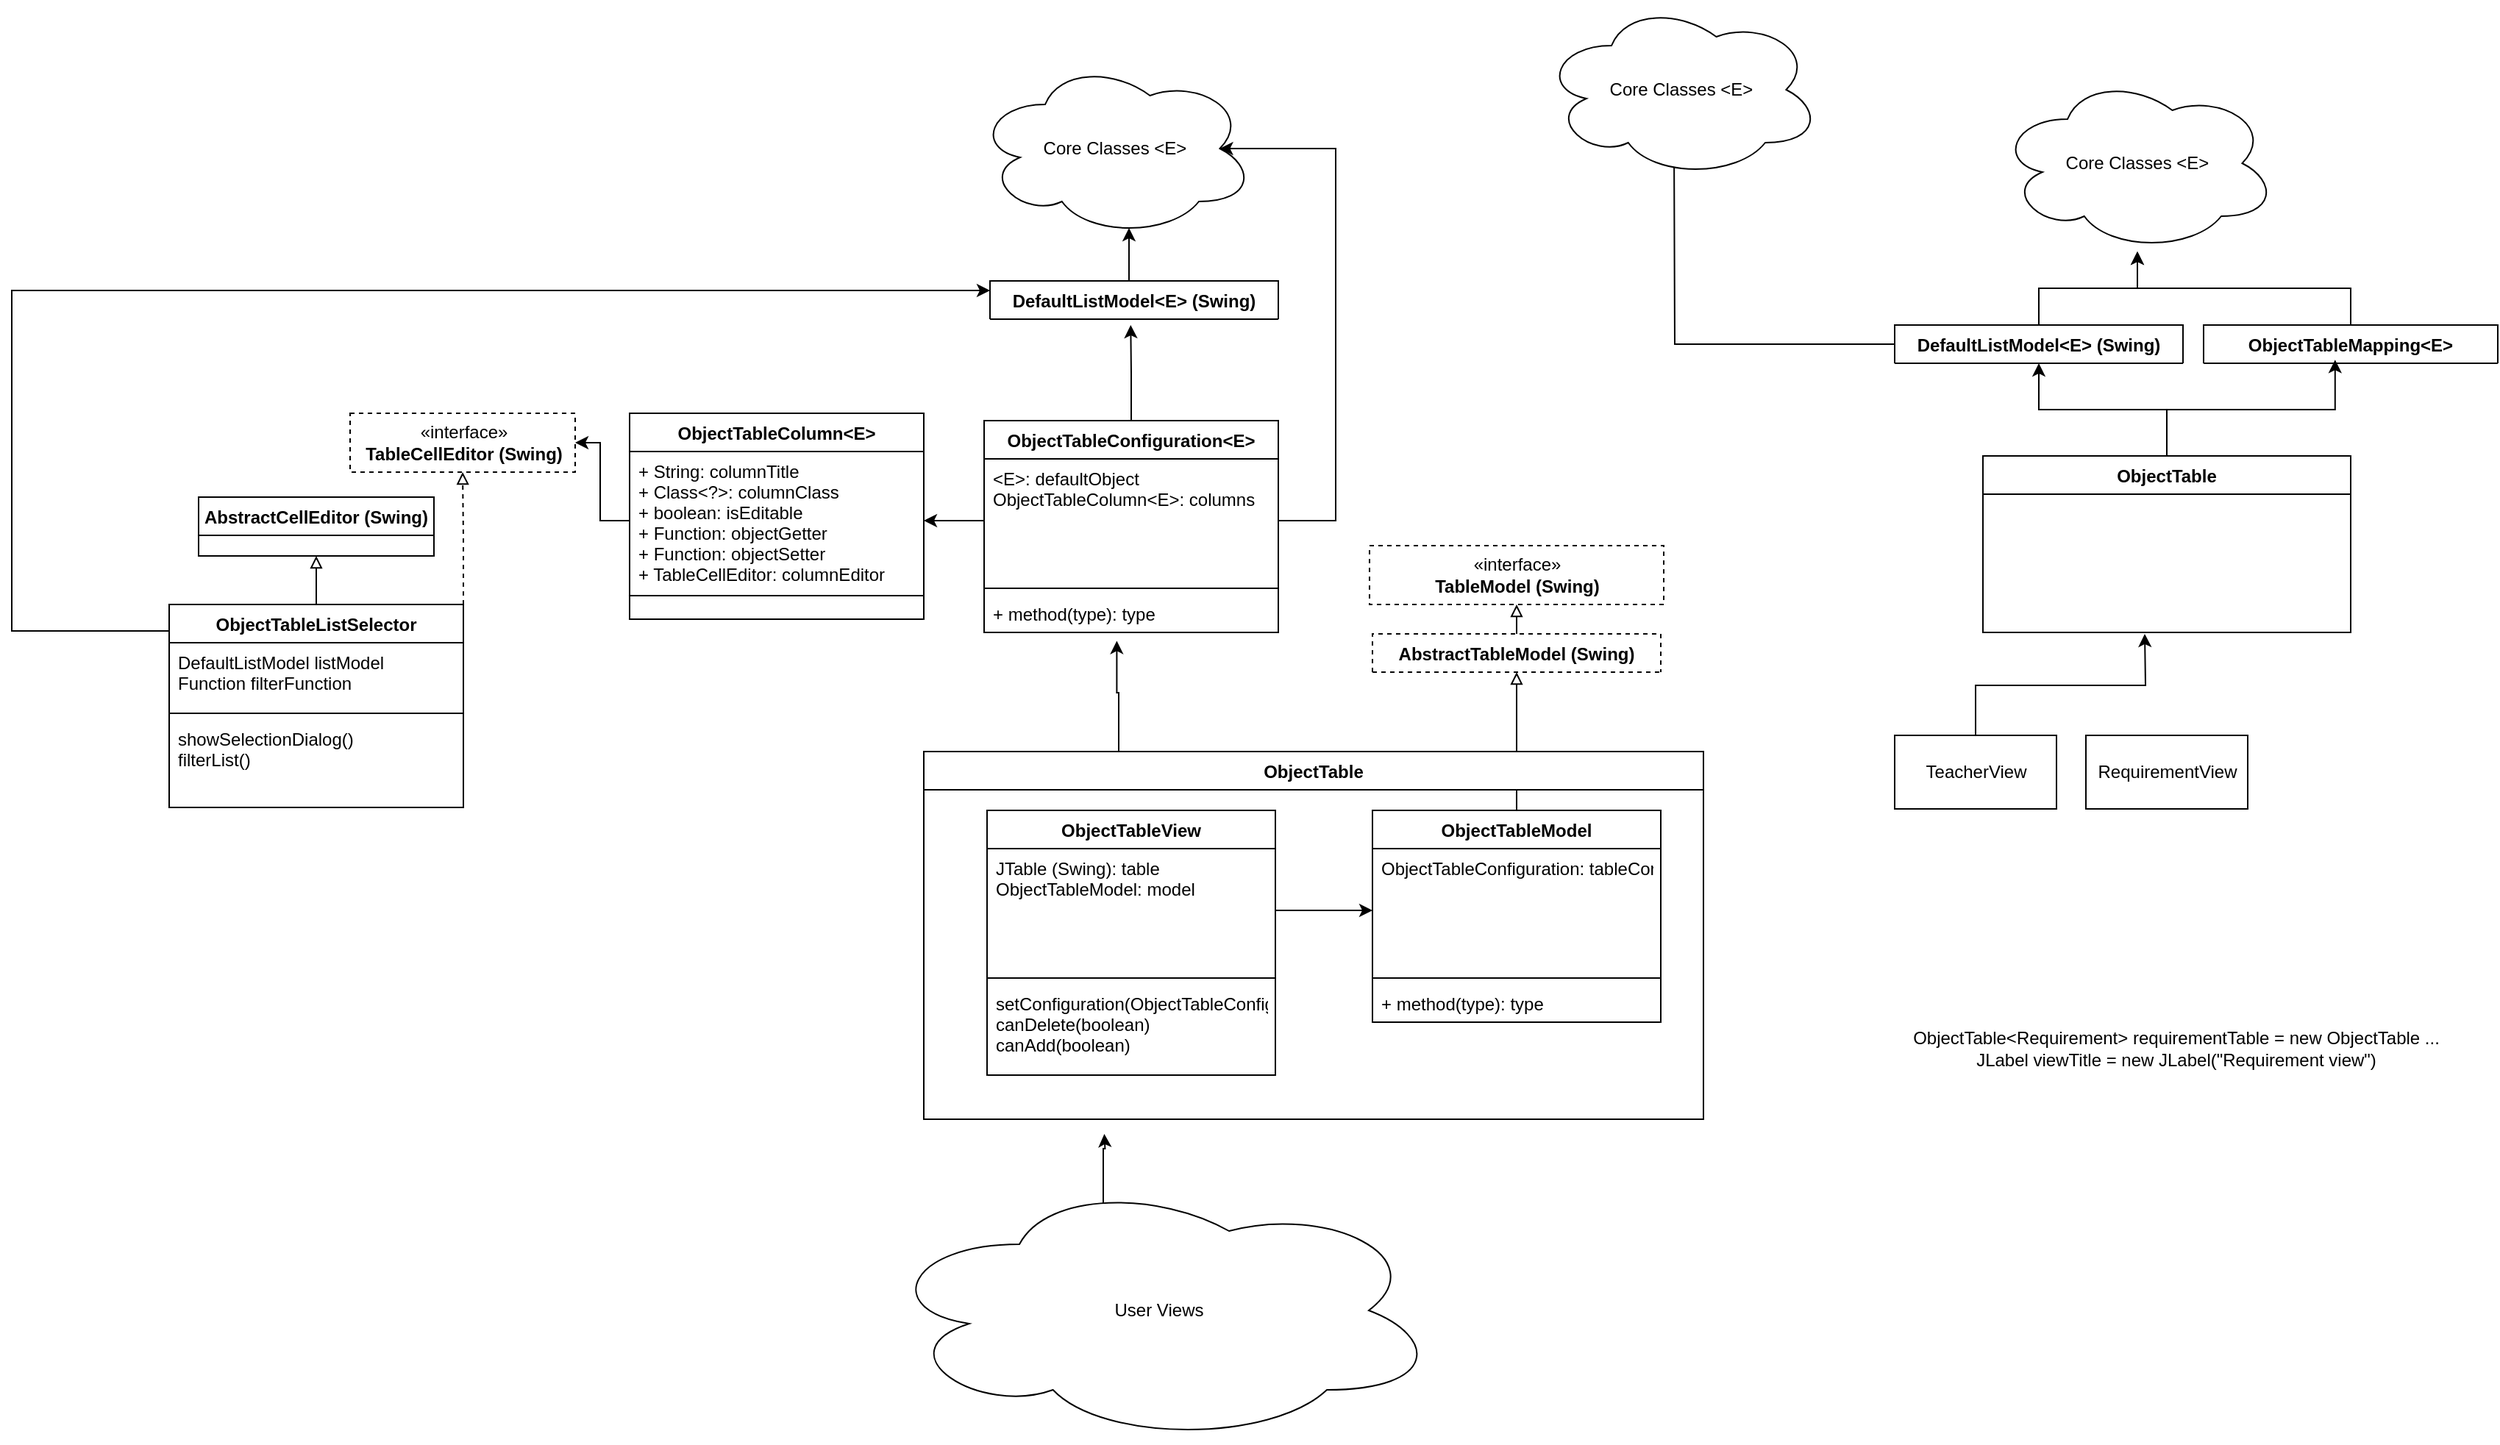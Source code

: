 <mxfile version="12.7.3" type="github">
  <diagram id="yR2Gor9ruamAWIbCoqqN" name="Page-1">
    <mxGraphModel dx="2674" dy="652" grid="1" gridSize="10" guides="1" tooltips="1" connect="1" arrows="1" fold="1" page="1" pageScale="1" pageWidth="827" pageHeight="1169" math="0" shadow="0">
      <root>
        <mxCell id="0" />
        <mxCell id="1" parent="0" />
        <mxCell id="JNVVw3jcgGkLt60qgmyi-7" value="Core Classes &amp;lt;E&amp;gt;" style="ellipse;shape=cloud;whiteSpace=wrap;html=1;" vertex="1" parent="1">
          <mxGeometry x="-255" y="40" width="190" height="120" as="geometry" />
        </mxCell>
        <mxCell id="JNVVw3jcgGkLt60qgmyi-88" style="edgeStyle=orthogonalEdgeStyle;rounded=0;orthogonalLoop=1;jettySize=auto;html=1;exitX=0.5;exitY=0;exitDx=0;exitDy=0;entryX=0.55;entryY=0.95;entryDx=0;entryDy=0;entryPerimeter=0;startArrow=none;startFill=0;endArrow=classic;endFill=1;" edge="1" parent="1" source="JNVVw3jcgGkLt60qgmyi-12" target="JNVVw3jcgGkLt60qgmyi-7">
          <mxGeometry relative="1" as="geometry" />
        </mxCell>
        <mxCell id="JNVVw3jcgGkLt60qgmyi-12" value="DefaultListModel&lt;E&gt; (Swing)" style="swimlane;fontStyle=1;align=center;verticalAlign=top;childLayout=stackLayout;horizontal=1;startSize=26;horizontalStack=0;resizeParent=1;resizeParentMax=0;resizeLast=0;collapsible=1;marginBottom=0;" vertex="1" collapsed="1" parent="1">
          <mxGeometry x="-245" y="190" width="196" height="26" as="geometry">
            <mxRectangle x="310" y="170" width="160" height="86" as="alternateBounds" />
          </mxGeometry>
        </mxCell>
        <mxCell id="JNVVw3jcgGkLt60qgmyi-13" value="." style="text;strokeColor=none;fillColor=none;align=left;verticalAlign=top;spacingLeft=4;spacingRight=4;overflow=hidden;rotatable=0;points=[[0,0.5],[1,0.5]];portConstraint=eastwest;" vertex="1" parent="JNVVw3jcgGkLt60qgmyi-12">
          <mxGeometry y="26" width="196" height="26" as="geometry" />
        </mxCell>
        <mxCell id="JNVVw3jcgGkLt60qgmyi-14" value="" style="line;strokeWidth=1;fillColor=none;align=left;verticalAlign=middle;spacingTop=-1;spacingLeft=3;spacingRight=3;rotatable=0;labelPosition=right;points=[];portConstraint=eastwest;" vertex="1" parent="JNVVw3jcgGkLt60qgmyi-12">
          <mxGeometry y="52" width="196" height="8" as="geometry" />
        </mxCell>
        <mxCell id="JNVVw3jcgGkLt60qgmyi-15" value="." style="text;strokeColor=none;fillColor=none;align=left;verticalAlign=top;spacingLeft=4;spacingRight=4;overflow=hidden;rotatable=0;points=[[0,0.5],[1,0.5]];portConstraint=eastwest;" vertex="1" parent="JNVVw3jcgGkLt60qgmyi-12">
          <mxGeometry y="60" width="196" height="26" as="geometry" />
        </mxCell>
        <mxCell id="JNVVw3jcgGkLt60qgmyi-25" value="ObjectTableColumn&lt;E&gt;" style="swimlane;fontStyle=1;align=center;verticalAlign=top;childLayout=stackLayout;horizontal=1;startSize=26;horizontalStack=0;resizeParent=1;resizeParentMax=0;resizeLast=0;collapsible=1;marginBottom=0;" vertex="1" parent="1">
          <mxGeometry x="-490" y="280" width="200" height="140" as="geometry" />
        </mxCell>
        <mxCell id="JNVVw3jcgGkLt60qgmyi-26" value="+ String: columnTitle&#xa;+ Class&lt;?&gt;: columnClass&#xa;+ boolean: isEditable&#xa;+ Function: objectGetter&#xa;+ Function: objectSetter&#xa;+ TableCellEditor: columnEditor&#xa;" style="text;strokeColor=none;fillColor=none;align=left;verticalAlign=top;spacingLeft=4;spacingRight=4;overflow=hidden;rotatable=0;points=[[0,0.5],[1,0.5]];portConstraint=eastwest;" vertex="1" parent="JNVVw3jcgGkLt60qgmyi-25">
          <mxGeometry y="26" width="200" height="94" as="geometry" />
        </mxCell>
        <mxCell id="JNVVw3jcgGkLt60qgmyi-27" value="" style="line;strokeWidth=1;fillColor=none;align=left;verticalAlign=middle;spacingTop=-1;spacingLeft=3;spacingRight=3;rotatable=0;labelPosition=right;points=[];portConstraint=eastwest;" vertex="1" parent="JNVVw3jcgGkLt60qgmyi-25">
          <mxGeometry y="120" width="200" height="8" as="geometry" />
        </mxCell>
        <mxCell id="JNVVw3jcgGkLt60qgmyi-28" value="." style="text;strokeColor=none;fillColor=none;align=left;verticalAlign=top;spacingLeft=4;spacingRight=4;overflow=hidden;rotatable=0;points=[[0,0.5],[1,0.5]];portConstraint=eastwest;" vertex="1" parent="JNVVw3jcgGkLt60qgmyi-25">
          <mxGeometry y="128" width="200" height="12" as="geometry" />
        </mxCell>
        <mxCell id="JNVVw3jcgGkLt60qgmyi-86" style="edgeStyle=orthogonalEdgeStyle;rounded=0;orthogonalLoop=1;jettySize=auto;html=1;exitX=0.5;exitY=0;exitDx=0;exitDy=0;startArrow=none;startFill=0;endArrow=classic;endFill=1;" edge="1" parent="1" source="JNVVw3jcgGkLt60qgmyi-29">
          <mxGeometry relative="1" as="geometry">
            <mxPoint x="-149.353" y="220" as="targetPoint" />
          </mxGeometry>
        </mxCell>
        <mxCell id="JNVVw3jcgGkLt60qgmyi-29" value="ObjectTableConfiguration&lt;E&gt;" style="swimlane;fontStyle=1;align=center;verticalAlign=top;childLayout=stackLayout;horizontal=1;startSize=26;horizontalStack=0;resizeParent=1;resizeParentMax=0;resizeLast=0;collapsible=1;marginBottom=0;" vertex="1" parent="1">
          <mxGeometry x="-249" y="285" width="200" height="144" as="geometry" />
        </mxCell>
        <mxCell id="JNVVw3jcgGkLt60qgmyi-30" value="&lt;E&gt;: defaultObject&#xa;ObjectTableColumn&lt;E&gt;: columns&#xa;" style="text;strokeColor=none;fillColor=none;align=left;verticalAlign=top;spacingLeft=4;spacingRight=4;overflow=hidden;rotatable=0;points=[[0,0.5],[1,0.5]];portConstraint=eastwest;" vertex="1" parent="JNVVw3jcgGkLt60qgmyi-29">
          <mxGeometry y="26" width="200" height="84" as="geometry" />
        </mxCell>
        <mxCell id="JNVVw3jcgGkLt60qgmyi-31" value="" style="line;strokeWidth=1;fillColor=none;align=left;verticalAlign=middle;spacingTop=-1;spacingLeft=3;spacingRight=3;rotatable=0;labelPosition=right;points=[];portConstraint=eastwest;" vertex="1" parent="JNVVw3jcgGkLt60qgmyi-29">
          <mxGeometry y="110" width="200" height="8" as="geometry" />
        </mxCell>
        <mxCell id="JNVVw3jcgGkLt60qgmyi-32" value="+ method(type): type" style="text;strokeColor=none;fillColor=none;align=left;verticalAlign=top;spacingLeft=4;spacingRight=4;overflow=hidden;rotatable=0;points=[[0,0.5],[1,0.5]];portConstraint=eastwest;" vertex="1" parent="JNVVw3jcgGkLt60qgmyi-29">
          <mxGeometry y="118" width="200" height="26" as="geometry" />
        </mxCell>
        <mxCell id="JNVVw3jcgGkLt60qgmyi-33" value="«interface»&lt;br&gt;&lt;b&gt;TableModel (Swing)&lt;/b&gt;" style="html=1;dashed=1;" vertex="1" parent="1">
          <mxGeometry x="13" y="370" width="200" height="40" as="geometry" />
        </mxCell>
        <mxCell id="JNVVw3jcgGkLt60qgmyi-42" style="edgeStyle=orthogonalEdgeStyle;rounded=0;orthogonalLoop=1;jettySize=auto;html=1;exitX=0.5;exitY=0;exitDx=0;exitDy=0;entryX=0.5;entryY=1;entryDx=0;entryDy=0;endArrow=block;endFill=0;" edge="1" parent="1" source="JNVVw3jcgGkLt60qgmyi-38" target="JNVVw3jcgGkLt60qgmyi-33">
          <mxGeometry relative="1" as="geometry" />
        </mxCell>
        <mxCell id="JNVVw3jcgGkLt60qgmyi-38" value="AbstractTableModel (Swing)" style="swimlane;fontStyle=1;align=center;verticalAlign=top;childLayout=stackLayout;horizontal=1;startSize=26;horizontalStack=0;resizeParent=1;resizeParentMax=0;resizeLast=0;collapsible=1;marginBottom=0;dashed=1;" vertex="1" collapsed="1" parent="1">
          <mxGeometry x="15" y="430" width="196" height="26" as="geometry">
            <mxRectangle x="310" y="170" width="160" height="86" as="alternateBounds" />
          </mxGeometry>
        </mxCell>
        <mxCell id="JNVVw3jcgGkLt60qgmyi-39" value="." style="text;strokeColor=none;fillColor=none;align=left;verticalAlign=top;spacingLeft=4;spacingRight=4;overflow=hidden;rotatable=0;points=[[0,0.5],[1,0.5]];portConstraint=eastwest;" vertex="1" parent="JNVVw3jcgGkLt60qgmyi-38">
          <mxGeometry y="26" width="196" height="26" as="geometry" />
        </mxCell>
        <mxCell id="JNVVw3jcgGkLt60qgmyi-40" value="" style="line;strokeWidth=1;fillColor=none;align=left;verticalAlign=middle;spacingTop=-1;spacingLeft=3;spacingRight=3;rotatable=0;labelPosition=right;points=[];portConstraint=eastwest;" vertex="1" parent="JNVVw3jcgGkLt60qgmyi-38">
          <mxGeometry y="52" width="196" height="8" as="geometry" />
        </mxCell>
        <mxCell id="JNVVw3jcgGkLt60qgmyi-41" value="." style="text;strokeColor=none;fillColor=none;align=left;verticalAlign=top;spacingLeft=4;spacingRight=4;overflow=hidden;rotatable=0;points=[[0,0.5],[1,0.5]];portConstraint=eastwest;" vertex="1" parent="JNVVw3jcgGkLt60qgmyi-38">
          <mxGeometry y="60" width="196" height="26" as="geometry" />
        </mxCell>
        <mxCell id="JNVVw3jcgGkLt60qgmyi-47" style="edgeStyle=orthogonalEdgeStyle;rounded=0;orthogonalLoop=1;jettySize=auto;html=1;exitX=0.5;exitY=0;exitDx=0;exitDy=0;entryX=0.5;entryY=1;entryDx=0;entryDy=0;endArrow=block;endFill=0;" edge="1" parent="1" source="JNVVw3jcgGkLt60qgmyi-43" target="JNVVw3jcgGkLt60qgmyi-38">
          <mxGeometry relative="1" as="geometry" />
        </mxCell>
        <mxCell id="JNVVw3jcgGkLt60qgmyi-43" value="ObjectTableModel" style="swimlane;fontStyle=1;align=center;verticalAlign=top;childLayout=stackLayout;horizontal=1;startSize=26;horizontalStack=0;resizeParent=1;resizeParentMax=0;resizeLast=0;collapsible=1;marginBottom=0;" vertex="1" parent="1">
          <mxGeometry x="15" y="550" width="196" height="144" as="geometry" />
        </mxCell>
        <mxCell id="JNVVw3jcgGkLt60qgmyi-44" value="ObjectTableConfiguration: tableConfig" style="text;strokeColor=none;fillColor=none;align=left;verticalAlign=top;spacingLeft=4;spacingRight=4;overflow=hidden;rotatable=0;points=[[0,0.5],[1,0.5]];portConstraint=eastwest;" vertex="1" parent="JNVVw3jcgGkLt60qgmyi-43">
          <mxGeometry y="26" width="196" height="84" as="geometry" />
        </mxCell>
        <mxCell id="JNVVw3jcgGkLt60qgmyi-45" value="" style="line;strokeWidth=1;fillColor=none;align=left;verticalAlign=middle;spacingTop=-1;spacingLeft=3;spacingRight=3;rotatable=0;labelPosition=right;points=[];portConstraint=eastwest;" vertex="1" parent="JNVVw3jcgGkLt60qgmyi-43">
          <mxGeometry y="110" width="196" height="8" as="geometry" />
        </mxCell>
        <mxCell id="JNVVw3jcgGkLt60qgmyi-46" value="+ method(type): type" style="text;strokeColor=none;fillColor=none;align=left;verticalAlign=top;spacingLeft=4;spacingRight=4;overflow=hidden;rotatable=0;points=[[0,0.5],[1,0.5]];portConstraint=eastwest;" vertex="1" parent="JNVVw3jcgGkLt60qgmyi-43">
          <mxGeometry y="118" width="196" height="26" as="geometry" />
        </mxCell>
        <mxCell id="JNVVw3jcgGkLt60qgmyi-52" value="ObjectTableView" style="swimlane;fontStyle=1;align=center;verticalAlign=top;childLayout=stackLayout;horizontal=1;startSize=26;horizontalStack=0;resizeParent=1;resizeParentMax=0;resizeLast=0;collapsible=1;marginBottom=0;" vertex="1" parent="1">
          <mxGeometry x="-247" y="550" width="196" height="180" as="geometry" />
        </mxCell>
        <mxCell id="JNVVw3jcgGkLt60qgmyi-53" value="JTable (Swing): table&#xa;ObjectTableModel: model" style="text;strokeColor=none;fillColor=none;align=left;verticalAlign=top;spacingLeft=4;spacingRight=4;overflow=hidden;rotatable=0;points=[[0,0.5],[1,0.5]];portConstraint=eastwest;" vertex="1" parent="JNVVw3jcgGkLt60qgmyi-52">
          <mxGeometry y="26" width="196" height="84" as="geometry" />
        </mxCell>
        <mxCell id="JNVVw3jcgGkLt60qgmyi-54" value="" style="line;strokeWidth=1;fillColor=none;align=left;verticalAlign=middle;spacingTop=-1;spacingLeft=3;spacingRight=3;rotatable=0;labelPosition=right;points=[];portConstraint=eastwest;" vertex="1" parent="JNVVw3jcgGkLt60qgmyi-52">
          <mxGeometry y="110" width="196" height="8" as="geometry" />
        </mxCell>
        <mxCell id="JNVVw3jcgGkLt60qgmyi-55" value="setConfiguration(ObjectTableConfig)&#xa;canDelete(boolean)&#xa;canAdd(boolean)" style="text;strokeColor=none;fillColor=none;align=left;verticalAlign=top;spacingLeft=4;spacingRight=4;overflow=hidden;rotatable=0;points=[[0,0.5],[1,0.5]];portConstraint=eastwest;" vertex="1" parent="JNVVw3jcgGkLt60qgmyi-52">
          <mxGeometry y="118" width="196" height="62" as="geometry" />
        </mxCell>
        <mxCell id="JNVVw3jcgGkLt60qgmyi-59" value="" style="group" vertex="1" connectable="0" parent="1">
          <mxGeometry x="-730" y="280" width="203" height="200" as="geometry" />
        </mxCell>
        <mxCell id="JNVVw3jcgGkLt60qgmyi-11" value="«interface»&lt;br&gt;&lt;b&gt;TableCellEditor (Swing)&lt;/b&gt;" style="html=1;dashed=1;" vertex="1" parent="JNVVw3jcgGkLt60qgmyi-59">
          <mxGeometry x="50" width="153" height="40" as="geometry" />
        </mxCell>
        <mxCell id="JNVVw3jcgGkLt60qgmyi-24" style="edgeStyle=orthogonalEdgeStyle;rounded=0;orthogonalLoop=1;jettySize=auto;html=1;exitX=1;exitY=0;exitDx=0;exitDy=0;entryX=0.5;entryY=1;entryDx=0;entryDy=0;endArrow=block;endFill=0;dashed=1;" edge="1" parent="JNVVw3jcgGkLt60qgmyi-59" source="JNVVw3jcgGkLt60qgmyi-16" target="JNVVw3jcgGkLt60qgmyi-11">
          <mxGeometry relative="1" as="geometry" />
        </mxCell>
        <mxCell id="JNVVw3jcgGkLt60qgmyi-16" value="ObjectTableListSelector" style="swimlane;fontStyle=1;align=center;verticalAlign=top;childLayout=stackLayout;horizontal=1;startSize=26;horizontalStack=0;resizeParent=1;resizeParentMax=0;resizeLast=0;collapsible=1;marginBottom=0;" vertex="1" parent="JNVVw3jcgGkLt60qgmyi-59">
          <mxGeometry x="-73" y="130" width="200" height="138" as="geometry" />
        </mxCell>
        <mxCell id="JNVVw3jcgGkLt60qgmyi-17" value="DefaultListModel listModel&#xa;Function filterFunction" style="text;strokeColor=none;fillColor=none;align=left;verticalAlign=top;spacingLeft=4;spacingRight=4;overflow=hidden;rotatable=0;points=[[0,0.5],[1,0.5]];portConstraint=eastwest;" vertex="1" parent="JNVVw3jcgGkLt60qgmyi-16">
          <mxGeometry y="26" width="200" height="44" as="geometry" />
        </mxCell>
        <mxCell id="JNVVw3jcgGkLt60qgmyi-18" value="" style="line;strokeWidth=1;fillColor=none;align=left;verticalAlign=middle;spacingTop=-1;spacingLeft=3;spacingRight=3;rotatable=0;labelPosition=right;points=[];portConstraint=eastwest;" vertex="1" parent="JNVVw3jcgGkLt60qgmyi-16">
          <mxGeometry y="70" width="200" height="8" as="geometry" />
        </mxCell>
        <mxCell id="JNVVw3jcgGkLt60qgmyi-19" value="showSelectionDialog()&#xa;filterList()" style="text;strokeColor=none;fillColor=none;align=left;verticalAlign=top;spacingLeft=4;spacingRight=4;overflow=hidden;rotatable=0;points=[[0,0.5],[1,0.5]];portConstraint=eastwest;" vertex="1" parent="JNVVw3jcgGkLt60qgmyi-16">
          <mxGeometry y="78" width="200" height="60" as="geometry" />
        </mxCell>
        <mxCell id="JNVVw3jcgGkLt60qgmyi-77" style="edgeStyle=orthogonalEdgeStyle;rounded=0;orthogonalLoop=1;jettySize=auto;html=1;exitX=1;exitY=0.5;exitDx=0;exitDy=0;entryX=0;entryY=0.5;entryDx=0;entryDy=0;startArrow=none;startFill=0;endArrow=classic;endFill=1;" edge="1" parent="1" source="JNVVw3jcgGkLt60qgmyi-53" target="JNVVw3jcgGkLt60qgmyi-44">
          <mxGeometry relative="1" as="geometry" />
        </mxCell>
        <mxCell id="JNVVw3jcgGkLt60qgmyi-82" style="edgeStyle=orthogonalEdgeStyle;rounded=0;orthogonalLoop=1;jettySize=auto;html=1;exitX=0;exitY=0.5;exitDx=0;exitDy=0;entryX=1;entryY=0.5;entryDx=0;entryDy=0;startArrow=none;startFill=0;endArrow=classic;endFill=1;" edge="1" parent="1" source="JNVVw3jcgGkLt60qgmyi-26" target="JNVVw3jcgGkLt60qgmyi-11">
          <mxGeometry relative="1" as="geometry" />
        </mxCell>
        <mxCell id="JNVVw3jcgGkLt60qgmyi-85" style="edgeStyle=orthogonalEdgeStyle;rounded=0;orthogonalLoop=1;jettySize=auto;html=1;startArrow=none;startFill=0;endArrow=classic;endFill=1;" edge="1" parent="1" source="JNVVw3jcgGkLt60qgmyi-30" target="JNVVw3jcgGkLt60qgmyi-26">
          <mxGeometry relative="1" as="geometry" />
        </mxCell>
        <mxCell id="JNVVw3jcgGkLt60qgmyi-98" style="edgeStyle=orthogonalEdgeStyle;rounded=0;orthogonalLoop=1;jettySize=auto;html=1;exitX=1;exitY=0.5;exitDx=0;exitDy=0;entryX=0.875;entryY=0.5;entryDx=0;entryDy=0;entryPerimeter=0;startArrow=none;startFill=0;endArrow=classic;endFill=1;" edge="1" parent="1" source="JNVVw3jcgGkLt60qgmyi-30" target="JNVVw3jcgGkLt60qgmyi-7">
          <mxGeometry relative="1" as="geometry">
            <Array as="points">
              <mxPoint x="-10" y="353" />
              <mxPoint x="-10" y="100" />
            </Array>
          </mxGeometry>
        </mxCell>
        <mxCell id="JNVVw3jcgGkLt60qgmyi-130" style="edgeStyle=orthogonalEdgeStyle;rounded=0;orthogonalLoop=1;jettySize=auto;html=1;exitX=0.4;exitY=0.1;exitDx=0;exitDy=0;exitPerimeter=0;startArrow=none;startFill=0;endArrow=classic;endFill=1;" edge="1" parent="1" source="JNVVw3jcgGkLt60qgmyi-113">
          <mxGeometry relative="1" as="geometry">
            <mxPoint x="-167.286" y="770.0" as="targetPoint" />
          </mxGeometry>
        </mxCell>
        <mxCell id="JNVVw3jcgGkLt60qgmyi-113" value="User Views" style="ellipse;shape=cloud;whiteSpace=wrap;html=1;" vertex="1" parent="1">
          <mxGeometry x="-320" y="800" width="380" height="180" as="geometry" />
        </mxCell>
        <mxCell id="JNVVw3jcgGkLt60qgmyi-132" style="edgeStyle=orthogonalEdgeStyle;rounded=0;orthogonalLoop=1;jettySize=auto;html=1;exitX=0.25;exitY=0;exitDx=0;exitDy=0;entryX=0.451;entryY=1.22;entryDx=0;entryDy=0;entryPerimeter=0;startArrow=none;startFill=0;endArrow=classic;endFill=1;" edge="1" parent="1" source="JNVVw3jcgGkLt60qgmyi-116" target="JNVVw3jcgGkLt60qgmyi-32">
          <mxGeometry relative="1" as="geometry">
            <Array as="points">
              <mxPoint x="-157" y="470" />
              <mxPoint x="-159" y="470" />
            </Array>
          </mxGeometry>
        </mxCell>
        <mxCell id="JNVVw3jcgGkLt60qgmyi-116" value="ObjectTable" style="swimlane;fontStyle=1;childLayout=stackLayout;horizontal=1;startSize=26;fillColor=#ffffff;horizontalStack=0;resizeParent=1;resizeParentMax=0;resizeLast=0;collapsible=1;marginBottom=0;" vertex="1" parent="1">
          <mxGeometry x="-290" y="510" width="530" height="250" as="geometry" />
        </mxCell>
        <mxCell id="JNVVw3jcgGkLt60qgmyi-122" value="AbstractCellEditor (Swing)" style="swimlane;fontStyle=1;align=center;verticalAlign=top;childLayout=stackLayout;horizontal=1;startSize=26;horizontalStack=0;resizeParent=1;resizeParentMax=0;resizeLast=0;collapsible=1;marginBottom=0;" vertex="1" collapsed="1" parent="1">
          <mxGeometry x="-783" y="337" width="160" height="40" as="geometry">
            <mxRectangle x="310" y="170" width="160" height="86" as="alternateBounds" />
          </mxGeometry>
        </mxCell>
        <mxCell id="JNVVw3jcgGkLt60qgmyi-123" value="." style="text;strokeColor=none;fillColor=none;align=left;verticalAlign=top;spacingLeft=4;spacingRight=4;overflow=hidden;rotatable=0;points=[[0,0.5],[1,0.5]];portConstraint=eastwest;" vertex="1" parent="JNVVw3jcgGkLt60qgmyi-122">
          <mxGeometry y="26" width="160" height="26" as="geometry" />
        </mxCell>
        <mxCell id="JNVVw3jcgGkLt60qgmyi-124" value="" style="line;strokeWidth=1;fillColor=none;align=left;verticalAlign=middle;spacingTop=-1;spacingLeft=3;spacingRight=3;rotatable=0;labelPosition=right;points=[];portConstraint=eastwest;" vertex="1" parent="JNVVw3jcgGkLt60qgmyi-122">
          <mxGeometry y="52" width="160" height="8" as="geometry" />
        </mxCell>
        <mxCell id="JNVVw3jcgGkLt60qgmyi-125" value="." style="text;strokeColor=none;fillColor=none;align=left;verticalAlign=top;spacingLeft=4;spacingRight=4;overflow=hidden;rotatable=0;points=[[0,0.5],[1,0.5]];portConstraint=eastwest;" vertex="1" parent="JNVVw3jcgGkLt60qgmyi-122">
          <mxGeometry y="60" width="160" height="26" as="geometry" />
        </mxCell>
        <mxCell id="JNVVw3jcgGkLt60qgmyi-127" style="edgeStyle=orthogonalEdgeStyle;rounded=0;orthogonalLoop=1;jettySize=auto;html=1;exitX=0.5;exitY=0;exitDx=0;exitDy=0;entryX=0.5;entryY=1;entryDx=0;entryDy=0;startArrow=none;startFill=0;endArrow=block;endFill=0;" edge="1" parent="1" source="JNVVw3jcgGkLt60qgmyi-16" target="JNVVw3jcgGkLt60qgmyi-122">
          <mxGeometry relative="1" as="geometry" />
        </mxCell>
        <mxCell id="JNVVw3jcgGkLt60qgmyi-129" style="edgeStyle=orthogonalEdgeStyle;rounded=0;orthogonalLoop=1;jettySize=auto;html=1;exitX=0;exitY=0.5;exitDx=0;exitDy=0;entryX=0;entryY=0.25;entryDx=0;entryDy=0;startArrow=none;startFill=0;endArrow=classic;endFill=1;" edge="1" parent="1" source="JNVVw3jcgGkLt60qgmyi-17" target="JNVVw3jcgGkLt60qgmyi-12">
          <mxGeometry relative="1" as="geometry">
            <Array as="points">
              <mxPoint x="-910" y="428" />
              <mxPoint x="-910" y="197" />
            </Array>
          </mxGeometry>
        </mxCell>
        <mxCell id="JNVVw3jcgGkLt60qgmyi-133" value="Core Classes &amp;lt;E&amp;gt;" style="ellipse;shape=cloud;whiteSpace=wrap;html=1;" vertex="1" parent="1">
          <mxGeometry x="440" y="50" width="190" height="120" as="geometry" />
        </mxCell>
        <mxCell id="JNVVw3jcgGkLt60qgmyi-147" style="edgeStyle=orthogonalEdgeStyle;rounded=0;orthogonalLoop=1;jettySize=auto;html=1;exitX=0.5;exitY=0;exitDx=0;exitDy=0;startArrow=none;startFill=0;endArrow=classic;endFill=1;" edge="1" parent="1" source="JNVVw3jcgGkLt60qgmyi-134" target="JNVVw3jcgGkLt60qgmyi-133">
          <mxGeometry relative="1" as="geometry" />
        </mxCell>
        <mxCell id="JNVVw3jcgGkLt60qgmyi-154" style="edgeStyle=orthogonalEdgeStyle;rounded=0;orthogonalLoop=1;jettySize=auto;html=1;exitX=0;exitY=0.5;exitDx=0;exitDy=0;startArrow=none;startFill=0;endArrow=classic;endFill=1;" edge="1" parent="1" source="JNVVw3jcgGkLt60qgmyi-134">
          <mxGeometry relative="1" as="geometry">
            <mxPoint x="220" y="90.0" as="targetPoint" />
          </mxGeometry>
        </mxCell>
        <mxCell id="JNVVw3jcgGkLt60qgmyi-134" value="DefaultListModel&lt;E&gt; (Swing)" style="swimlane;fontStyle=1;align=center;verticalAlign=top;childLayout=stackLayout;horizontal=1;startSize=26;horizontalStack=0;resizeParent=1;resizeParentMax=0;resizeLast=0;collapsible=1;marginBottom=0;" vertex="1" collapsed="1" parent="1">
          <mxGeometry x="370" y="220" width="196" height="26" as="geometry">
            <mxRectangle x="310" y="170" width="160" height="86" as="alternateBounds" />
          </mxGeometry>
        </mxCell>
        <mxCell id="JNVVw3jcgGkLt60qgmyi-135" value="." style="text;strokeColor=none;fillColor=none;align=left;verticalAlign=top;spacingLeft=4;spacingRight=4;overflow=hidden;rotatable=0;points=[[0,0.5],[1,0.5]];portConstraint=eastwest;" vertex="1" parent="JNVVw3jcgGkLt60qgmyi-134">
          <mxGeometry y="26" width="196" height="26" as="geometry" />
        </mxCell>
        <mxCell id="JNVVw3jcgGkLt60qgmyi-136" value="" style="line;strokeWidth=1;fillColor=none;align=left;verticalAlign=middle;spacingTop=-1;spacingLeft=3;spacingRight=3;rotatable=0;labelPosition=right;points=[];portConstraint=eastwest;" vertex="1" parent="JNVVw3jcgGkLt60qgmyi-134">
          <mxGeometry y="52" width="196" height="8" as="geometry" />
        </mxCell>
        <mxCell id="JNVVw3jcgGkLt60qgmyi-137" value="." style="text;strokeColor=none;fillColor=none;align=left;verticalAlign=top;spacingLeft=4;spacingRight=4;overflow=hidden;rotatable=0;points=[[0,0.5],[1,0.5]];portConstraint=eastwest;" vertex="1" parent="JNVVw3jcgGkLt60qgmyi-134">
          <mxGeometry y="60" width="196" height="26" as="geometry" />
        </mxCell>
        <mxCell id="JNVVw3jcgGkLt60qgmyi-148" style="edgeStyle=orthogonalEdgeStyle;rounded=0;orthogonalLoop=1;jettySize=auto;html=1;exitX=0.5;exitY=0;exitDx=0;exitDy=0;startArrow=none;startFill=0;endArrow=classic;endFill=1;" edge="1" parent="1" source="JNVVw3jcgGkLt60qgmyi-138" target="JNVVw3jcgGkLt60qgmyi-133">
          <mxGeometry relative="1" as="geometry" />
        </mxCell>
        <mxCell id="JNVVw3jcgGkLt60qgmyi-138" value="ObjectTableMapping&lt;E&gt;" style="swimlane;fontStyle=1;align=center;verticalAlign=top;childLayout=stackLayout;horizontal=1;startSize=26;horizontalStack=0;resizeParent=1;resizeParentMax=0;resizeLast=0;collapsible=1;marginBottom=0;" vertex="1" collapsed="1" parent="1">
          <mxGeometry x="580" y="220" width="200" height="26" as="geometry">
            <mxRectangle x="420" y="285" width="200" height="144" as="alternateBounds" />
          </mxGeometry>
        </mxCell>
        <mxCell id="JNVVw3jcgGkLt60qgmyi-139" value="&lt;E&gt;: defaultObject&#xa;ObjectTableColumn&lt;E&gt;: columns&#xa;" style="text;strokeColor=none;fillColor=none;align=left;verticalAlign=top;spacingLeft=4;spacingRight=4;overflow=hidden;rotatable=0;points=[[0,0.5],[1,0.5]];portConstraint=eastwest;" vertex="1" parent="JNVVw3jcgGkLt60qgmyi-138">
          <mxGeometry y="26" width="200" height="84" as="geometry" />
        </mxCell>
        <mxCell id="JNVVw3jcgGkLt60qgmyi-140" value="" style="line;strokeWidth=1;fillColor=none;align=left;verticalAlign=middle;spacingTop=-1;spacingLeft=3;spacingRight=3;rotatable=0;labelPosition=right;points=[];portConstraint=eastwest;" vertex="1" parent="JNVVw3jcgGkLt60qgmyi-138">
          <mxGeometry y="110" width="200" height="8" as="geometry" />
        </mxCell>
        <mxCell id="JNVVw3jcgGkLt60qgmyi-141" value="+ method(type): type" style="text;strokeColor=none;fillColor=none;align=left;verticalAlign=top;spacingLeft=4;spacingRight=4;overflow=hidden;rotatable=0;points=[[0,0.5],[1,0.5]];portConstraint=eastwest;" vertex="1" parent="JNVVw3jcgGkLt60qgmyi-138">
          <mxGeometry y="118" width="200" height="26" as="geometry" />
        </mxCell>
        <mxCell id="JNVVw3jcgGkLt60qgmyi-145" style="edgeStyle=orthogonalEdgeStyle;rounded=0;orthogonalLoop=1;jettySize=auto;html=1;exitX=0.5;exitY=0;exitDx=0;exitDy=0;entryX=0.447;entryY=0.91;entryDx=0;entryDy=0;entryPerimeter=0;startArrow=none;startFill=0;endArrow=classic;endFill=1;" edge="1" parent="1" source="JNVVw3jcgGkLt60qgmyi-143" target="JNVVw3jcgGkLt60qgmyi-138">
          <mxGeometry relative="1" as="geometry" />
        </mxCell>
        <mxCell id="JNVVw3jcgGkLt60qgmyi-146" style="edgeStyle=orthogonalEdgeStyle;rounded=0;orthogonalLoop=1;jettySize=auto;html=1;exitX=0.5;exitY=0;exitDx=0;exitDy=0;entryX=0.5;entryY=1;entryDx=0;entryDy=0;startArrow=none;startFill=0;endArrow=classic;endFill=1;" edge="1" parent="1" source="JNVVw3jcgGkLt60qgmyi-143" target="JNVVw3jcgGkLt60qgmyi-134">
          <mxGeometry relative="1" as="geometry" />
        </mxCell>
        <mxCell id="JNVVw3jcgGkLt60qgmyi-143" value="ObjectTable" style="swimlane;fontStyle=1;childLayout=stackLayout;horizontal=1;startSize=26;fillColor=#ffffff;horizontalStack=0;resizeParent=1;resizeParentMax=0;resizeLast=0;collapsible=1;marginBottom=0;" vertex="1" parent="1">
          <mxGeometry x="430" y="309" width="250" height="120" as="geometry" />
        </mxCell>
        <mxCell id="JNVVw3jcgGkLt60qgmyi-144" style="edgeStyle=orthogonalEdgeStyle;rounded=0;orthogonalLoop=1;jettySize=auto;html=1;exitX=0.5;exitY=1;exitDx=0;exitDy=0;startArrow=none;startFill=0;endArrow=classic;endFill=1;" edge="1" parent="1" source="JNVVw3jcgGkLt60qgmyi-138" target="JNVVw3jcgGkLt60qgmyi-138">
          <mxGeometry relative="1" as="geometry" />
        </mxCell>
        <mxCell id="JNVVw3jcgGkLt60qgmyi-151" style="edgeStyle=orthogonalEdgeStyle;rounded=0;orthogonalLoop=1;jettySize=auto;html=1;exitX=0.5;exitY=0;exitDx=0;exitDy=0;startArrow=none;startFill=0;endArrow=classic;endFill=1;" edge="1" parent="1" source="JNVVw3jcgGkLt60qgmyi-150">
          <mxGeometry relative="1" as="geometry">
            <mxPoint x="540" y="430" as="targetPoint" />
          </mxGeometry>
        </mxCell>
        <mxCell id="JNVVw3jcgGkLt60qgmyi-150" value="TeacherView" style="html=1;fillColor=#ffffff;" vertex="1" parent="1">
          <mxGeometry x="370" y="499" width="110" height="50" as="geometry" />
        </mxCell>
        <mxCell id="JNVVw3jcgGkLt60qgmyi-152" value="RequirementView" style="html=1;fillColor=#ffffff;" vertex="1" parent="1">
          <mxGeometry x="500" y="499" width="110" height="50" as="geometry" />
        </mxCell>
        <mxCell id="JNVVw3jcgGkLt60qgmyi-153" value="ObjectTable&amp;lt;Requirement&amp;gt; requirementTable = new ObjectTable ...&lt;br&gt;JLabel viewTitle = new JLabel(&quot;Requirement view&quot;)&lt;br&gt;" style="text;html=1;align=center;verticalAlign=middle;resizable=0;points=[];autosize=1;" vertex="1" parent="1">
          <mxGeometry x="376" y="697" width="370" height="30" as="geometry" />
        </mxCell>
        <mxCell id="JNVVw3jcgGkLt60qgmyi-155" value="Core Classes &amp;lt;E&amp;gt;" style="ellipse;shape=cloud;whiteSpace=wrap;html=1;" vertex="1" parent="1">
          <mxGeometry x="130" width="190" height="120" as="geometry" />
        </mxCell>
      </root>
    </mxGraphModel>
  </diagram>
</mxfile>
